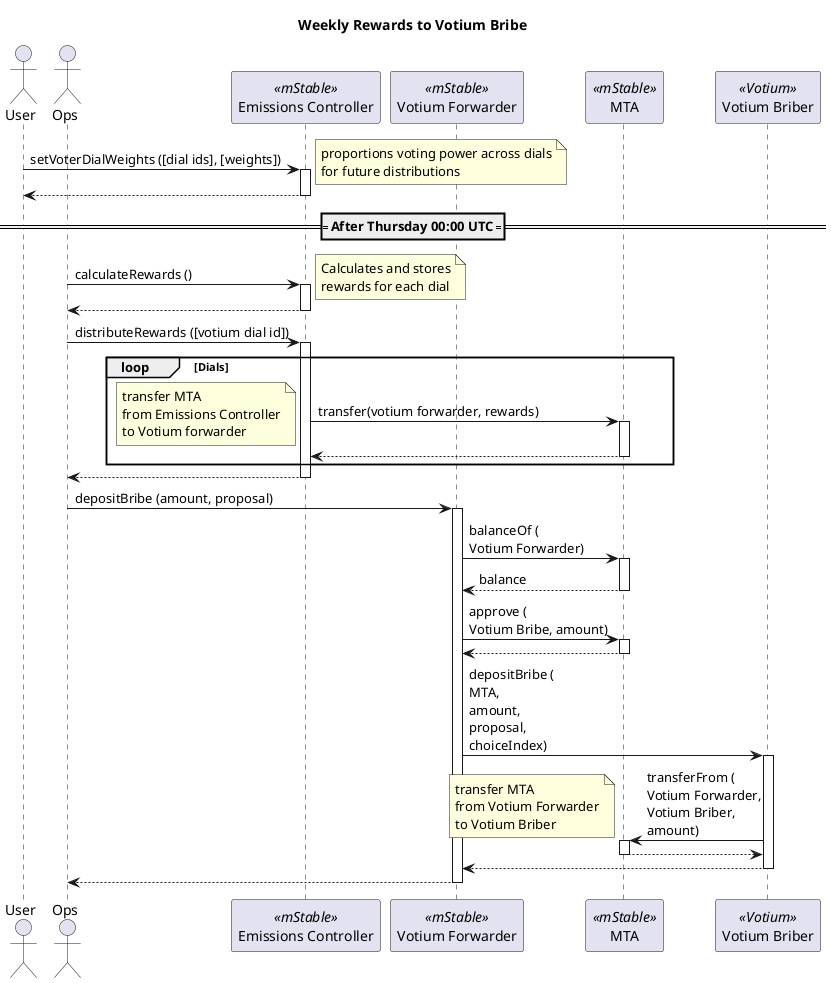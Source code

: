 @startuml

title "Weekly Rewards to Votium Bribe"

actor User as user
actor Ops as ops
participant "Emissions Controller" as ec <<mStable>>
participant "Votium Forwarder" as vf <<mStable>>
participant "MTA" as mta <<mStable>>
participant "Votium Briber" as vb <<Votium>>

user -> ec: setVoterDialWeights ([dial ids], [weights])
activate ec
note right: proportions voting power across dials\nfor future distributions
return

==== After Thursday 00:00 UTC ====

ops -> ec : calculateRewards ()
activate ec
note right: Calculates and stores\nrewards for each dial
return

ops -> ec : distributeRewards ([votium dial id])
activate ec
loop Dials
ec -> mta: transfer(votium forwarder, rewards)
activate mta
note left: transfer MTA\nfrom Emissions Controller\nto Votium forwarder
return
end
return

ops -> vf : depositBribe (amount, proposal)
activate vf
vf -> mta : balanceOf (\nVotium Forwarder)
activate mta
return balance
vf -> mta : approve (\nVotium Bribe, amount)
activate mta
return
vf -> vb : depositBribe (\nMTA,\namount,\nproposal,\nchoiceIndex)
activate vb
vb -> mta : transferFrom (\nVotium Forwarder,\nVotium Briber,\namount)
activate mta
note left: transfer MTA\nfrom Votium Forwarder\nto Votium Briber
return
return
return

@enduml

